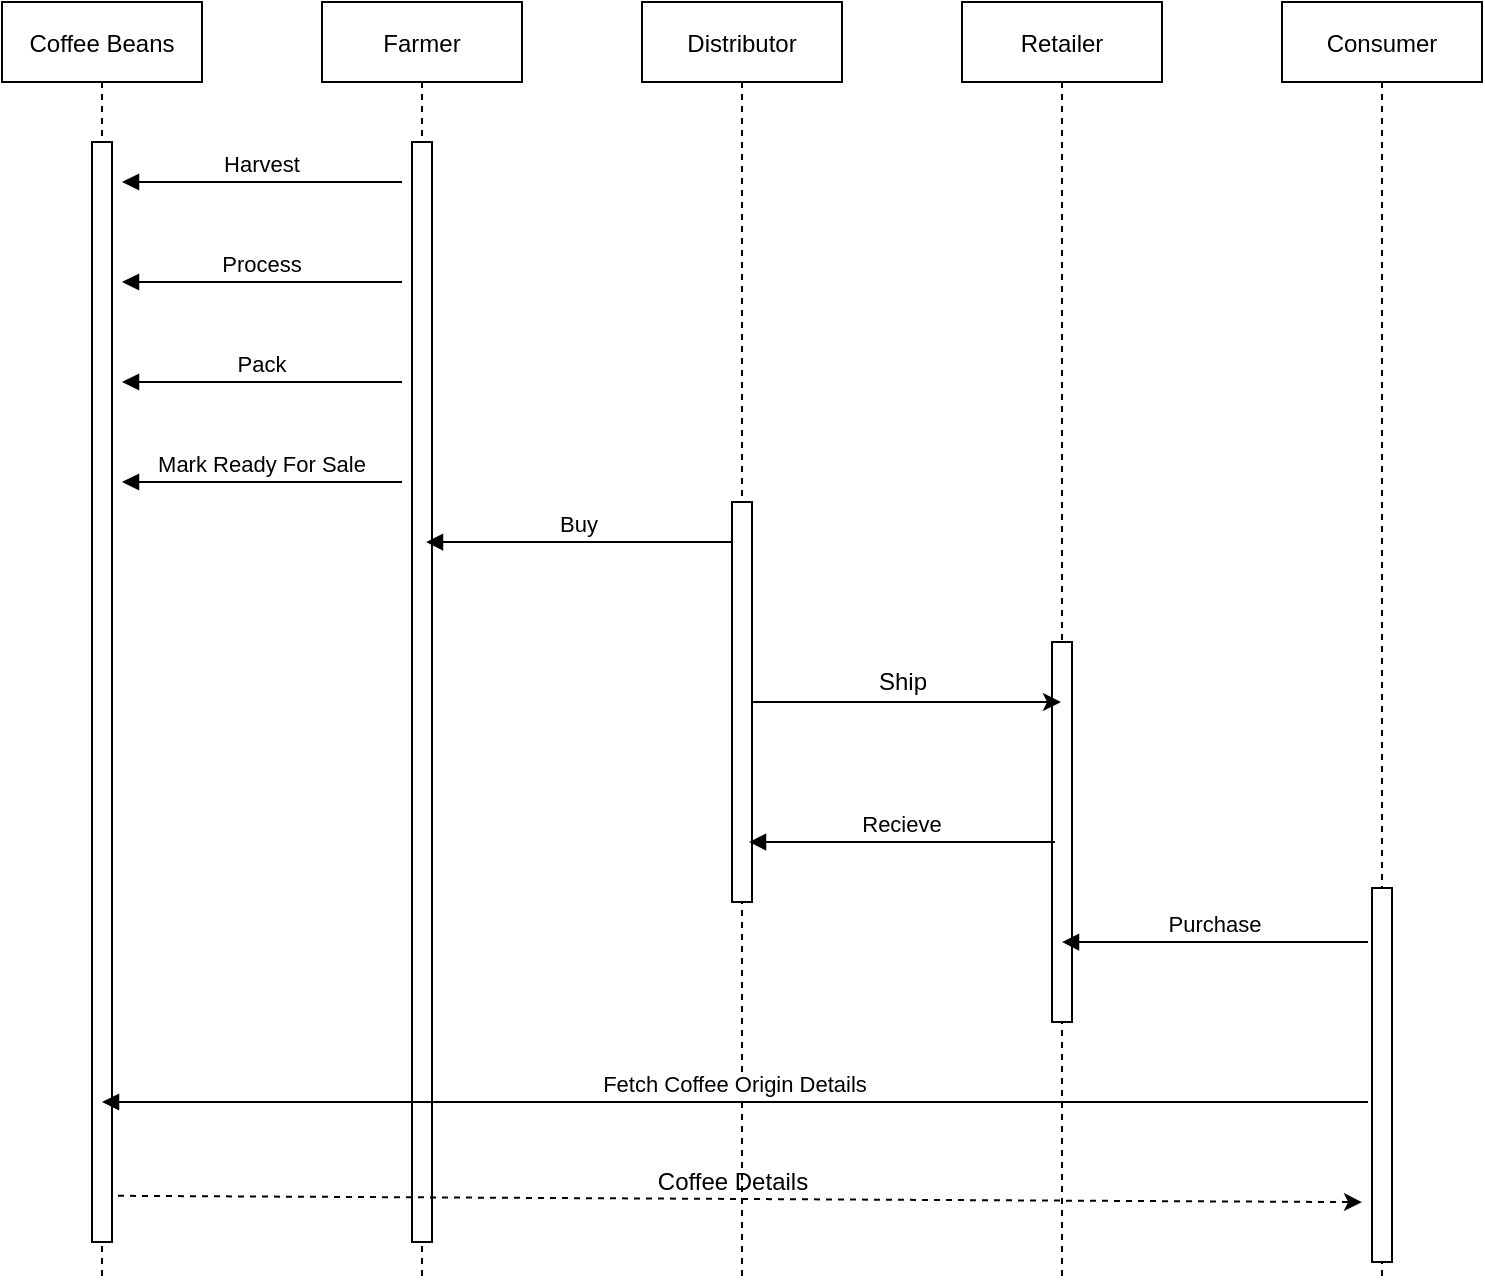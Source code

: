 <mxfile version="14.6.13" type="device"><diagram id="kgpKYQtTHZ0yAKxKKP6v" name="Page-1"><mxGraphModel dx="786" dy="405" grid="1" gridSize="10" guides="1" tooltips="1" connect="1" arrows="1" fold="1" page="1" pageScale="1" pageWidth="850" pageHeight="1100" math="0" shadow="0"><root><mxCell id="0"/><mxCell id="1" parent="0"/><mxCell id="3nuBFxr9cyL0pnOWT2aG-1" value="Coffee Beans" style="shape=umlLifeline;perimeter=lifelinePerimeter;container=1;collapsible=0;recursiveResize=0;rounded=0;shadow=0;strokeWidth=1;" parent="1" vertex="1"><mxGeometry x="120" y="80" width="100" height="640" as="geometry"/></mxCell><mxCell id="3nuBFxr9cyL0pnOWT2aG-2" value="" style="points=[];perimeter=orthogonalPerimeter;rounded=0;shadow=0;strokeWidth=1;" parent="3nuBFxr9cyL0pnOWT2aG-1" vertex="1"><mxGeometry x="45" y="70" width="10" height="550" as="geometry"/></mxCell><mxCell id="3nuBFxr9cyL0pnOWT2aG-5" value="Farmer" style="shape=umlLifeline;perimeter=lifelinePerimeter;container=1;collapsible=0;recursiveResize=0;rounded=0;shadow=0;strokeWidth=1;" parent="1" vertex="1"><mxGeometry x="280" y="80" width="100" height="640" as="geometry"/></mxCell><mxCell id="3nuBFxr9cyL0pnOWT2aG-6" value="" style="points=[];perimeter=orthogonalPerimeter;rounded=0;shadow=0;strokeWidth=1;" parent="3nuBFxr9cyL0pnOWT2aG-5" vertex="1"><mxGeometry x="45" y="70" width="10" height="550" as="geometry"/></mxCell><mxCell id="3nuBFxr9cyL0pnOWT2aG-9" value="Harvest" style="verticalAlign=bottom;endArrow=block;entryX=1;entryY=0;shadow=0;strokeWidth=1;" parent="1" edge="1"><mxGeometry relative="1" as="geometry"><mxPoint x="320" y="170" as="sourcePoint"/><mxPoint x="180" y="170" as="targetPoint"/></mxGeometry></mxCell><mxCell id="FHNWoJaku2fUgNw9TiOm-1" value="Process" style="verticalAlign=bottom;endArrow=block;entryX=1;entryY=0;shadow=0;strokeWidth=1;" edge="1" parent="1"><mxGeometry relative="1" as="geometry"><mxPoint x="320" y="220" as="sourcePoint"/><mxPoint x="180" y="220" as="targetPoint"/></mxGeometry></mxCell><mxCell id="FHNWoJaku2fUgNw9TiOm-2" value="Pack" style="verticalAlign=bottom;endArrow=block;entryX=1;entryY=0;shadow=0;strokeWidth=1;" edge="1" parent="1"><mxGeometry relative="1" as="geometry"><mxPoint x="320" y="270" as="sourcePoint"/><mxPoint x="180" y="270" as="targetPoint"/></mxGeometry></mxCell><mxCell id="FHNWoJaku2fUgNw9TiOm-3" value="Mark Ready For Sale" style="verticalAlign=bottom;endArrow=block;entryX=1;entryY=0;shadow=0;strokeWidth=1;" edge="1" parent="1"><mxGeometry relative="1" as="geometry"><mxPoint x="320" y="320" as="sourcePoint"/><mxPoint x="180" y="320" as="targetPoint"/></mxGeometry></mxCell><mxCell id="FHNWoJaku2fUgNw9TiOm-4" value="Distributor" style="shape=umlLifeline;perimeter=lifelinePerimeter;container=1;collapsible=0;recursiveResize=0;rounded=0;shadow=0;strokeWidth=1;" vertex="1" parent="1"><mxGeometry x="440" y="80" width="100" height="640" as="geometry"/></mxCell><mxCell id="FHNWoJaku2fUgNw9TiOm-6" value="Retailer" style="shape=umlLifeline;perimeter=lifelinePerimeter;container=1;collapsible=0;recursiveResize=0;rounded=0;shadow=0;strokeWidth=1;" vertex="1" parent="1"><mxGeometry x="600" y="80" width="100" height="640" as="geometry"/></mxCell><mxCell id="FHNWoJaku2fUgNw9TiOm-7" value="" style="points=[];perimeter=orthogonalPerimeter;rounded=0;shadow=0;strokeWidth=1;" vertex="1" parent="FHNWoJaku2fUgNw9TiOm-6"><mxGeometry x="45" y="320" width="10" height="190" as="geometry"/></mxCell><mxCell id="FHNWoJaku2fUgNw9TiOm-8" value="Consumer" style="shape=umlLifeline;perimeter=lifelinePerimeter;container=1;collapsible=0;recursiveResize=0;rounded=0;shadow=0;strokeWidth=1;" vertex="1" parent="1"><mxGeometry x="760" y="80" width="100" height="640" as="geometry"/></mxCell><mxCell id="FHNWoJaku2fUgNw9TiOm-9" value="" style="points=[];perimeter=orthogonalPerimeter;rounded=0;shadow=0;strokeWidth=1;" vertex="1" parent="FHNWoJaku2fUgNw9TiOm-8"><mxGeometry x="45" y="443" width="10" height="187" as="geometry"/></mxCell><mxCell id="FHNWoJaku2fUgNw9TiOm-5" value="" style="points=[];perimeter=orthogonalPerimeter;rounded=0;shadow=0;strokeWidth=1;" vertex="1" parent="1"><mxGeometry x="485" y="330" width="10" height="200" as="geometry"/></mxCell><mxCell id="FHNWoJaku2fUgNw9TiOm-10" value="Buy" style="verticalAlign=bottom;endArrow=block;entryX=0.52;entryY=0.585;shadow=0;strokeWidth=1;entryDx=0;entryDy=0;entryPerimeter=0;" edge="1" parent="1"><mxGeometry relative="1" as="geometry"><mxPoint x="485" y="350" as="sourcePoint"/><mxPoint x="332" y="350.05" as="targetPoint"/></mxGeometry></mxCell><mxCell id="FHNWoJaku2fUgNw9TiOm-11" value="" style="endArrow=classic;html=1;" edge="1" parent="1" target="FHNWoJaku2fUgNw9TiOm-6"><mxGeometry width="50" height="50" relative="1" as="geometry"><mxPoint x="495" y="430" as="sourcePoint"/><mxPoint x="545" y="380" as="targetPoint"/></mxGeometry></mxCell><mxCell id="FHNWoJaku2fUgNw9TiOm-12" value="Ship" style="text;html=1;align=center;verticalAlign=middle;resizable=0;points=[];autosize=1;strokeColor=none;" vertex="1" parent="1"><mxGeometry x="550" y="410" width="40" height="20" as="geometry"/></mxCell><mxCell id="FHNWoJaku2fUgNw9TiOm-13" value="Recieve" style="verticalAlign=bottom;endArrow=block;entryX=0.52;entryY=0.585;shadow=0;strokeWidth=1;entryDx=0;entryDy=0;entryPerimeter=0;" edge="1" parent="1"><mxGeometry relative="1" as="geometry"><mxPoint x="646.5" y="500" as="sourcePoint"/><mxPoint x="493.5" y="500.05" as="targetPoint"/></mxGeometry></mxCell><mxCell id="FHNWoJaku2fUgNw9TiOm-14" value="Purchase" style="verticalAlign=bottom;endArrow=block;entryX=0.52;entryY=0.585;shadow=0;strokeWidth=1;entryDx=0;entryDy=0;entryPerimeter=0;" edge="1" parent="1"><mxGeometry relative="1" as="geometry"><mxPoint x="803" y="550" as="sourcePoint"/><mxPoint x="650" y="550.05" as="targetPoint"/></mxGeometry></mxCell><mxCell id="FHNWoJaku2fUgNw9TiOm-15" value="Fetch Coffee Origin Details" style="verticalAlign=bottom;endArrow=block;shadow=0;strokeWidth=1;" edge="1" parent="1" target="3nuBFxr9cyL0pnOWT2aG-1"><mxGeometry relative="1" as="geometry"><mxPoint x="803" y="630" as="sourcePoint"/><mxPoint x="650" y="630.05" as="targetPoint"/></mxGeometry></mxCell><mxCell id="FHNWoJaku2fUgNw9TiOm-19" value="" style="html=1;labelBackgroundColor=#ffffff;startArrow=none;startFill=0;startSize=6;endArrow=classic;endFill=1;endSize=6;jettySize=auto;orthogonalLoop=1;strokeWidth=1;dashed=1;fontSize=14;exitX=1.3;exitY=0.958;exitDx=0;exitDy=0;exitPerimeter=0;entryX=-0.5;entryY=0.84;entryDx=0;entryDy=0;entryPerimeter=0;" edge="1" parent="1" source="3nuBFxr9cyL0pnOWT2aG-2" target="FHNWoJaku2fUgNw9TiOm-9"><mxGeometry width="60" height="60" relative="1" as="geometry"><mxPoint x="450" y="630" as="sourcePoint"/><mxPoint x="510" y="570" as="targetPoint"/></mxGeometry></mxCell><mxCell id="FHNWoJaku2fUgNw9TiOm-20" value="Coffee Details" style="text;html=1;align=center;verticalAlign=middle;resizable=0;points=[];autosize=1;strokeColor=none;" vertex="1" parent="1"><mxGeometry x="440" y="660" width="90" height="20" as="geometry"/></mxCell></root></mxGraphModel></diagram></mxfile>